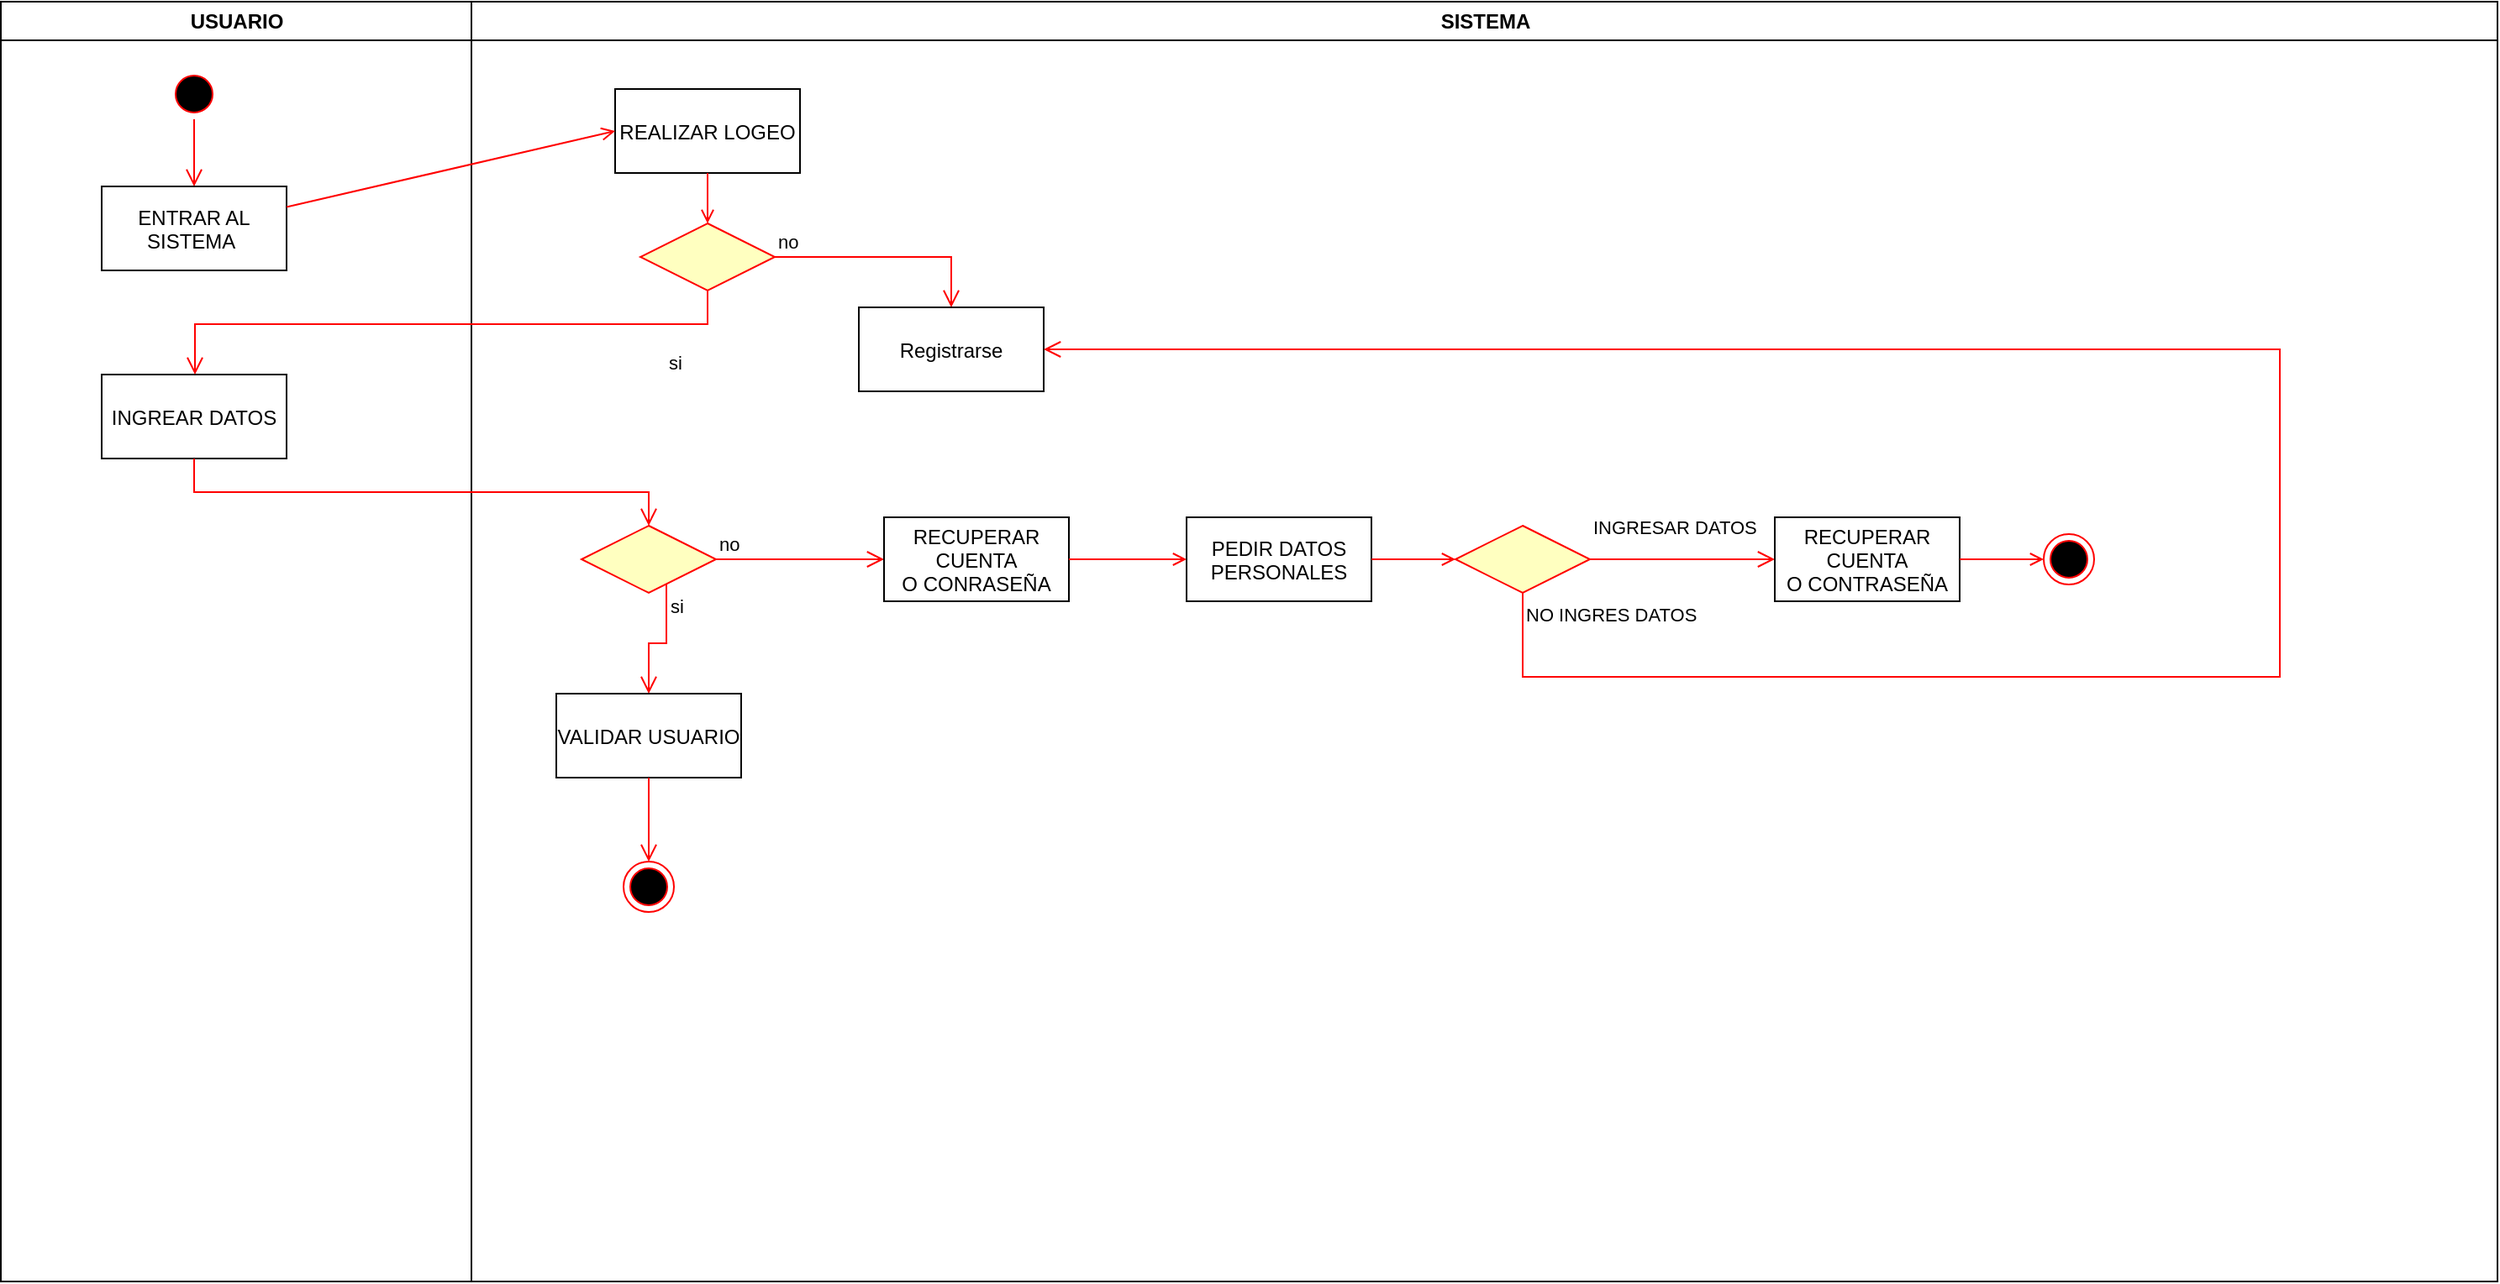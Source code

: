<mxfile version="21.3.7" type="device" pages="3">
  <diagram name="login" id="e7e014a7-5840-1c2e-5031-d8a46d1fe8dd">
    <mxGraphModel dx="794" dy="740" grid="1" gridSize="10" guides="1" tooltips="1" connect="1" arrows="1" fold="1" page="1" pageScale="1" pageWidth="1169" pageHeight="826" background="none" math="0" shadow="0">
      <root>
        <mxCell id="0" />
        <mxCell id="1" parent="0" />
        <mxCell id="kaN02fTXLJtw65mgVho6-1" value="USUARIO" style="swimlane;whiteSpace=wrap" vertex="1" parent="1">
          <mxGeometry x="164.5" y="128" width="280" height="762" as="geometry" />
        </mxCell>
        <mxCell id="kaN02fTXLJtw65mgVho6-2" value="" style="ellipse;shape=startState;fillColor=#000000;strokeColor=#ff0000;" vertex="1" parent="kaN02fTXLJtw65mgVho6-1">
          <mxGeometry x="100" y="40" width="30" height="30" as="geometry" />
        </mxCell>
        <mxCell id="kaN02fTXLJtw65mgVho6-3" value="" style="edgeStyle=elbowEdgeStyle;elbow=horizontal;verticalAlign=bottom;endArrow=open;endSize=8;strokeColor=#FF0000;endFill=1;rounded=0" edge="1" parent="kaN02fTXLJtw65mgVho6-1" source="kaN02fTXLJtw65mgVho6-2" target="kaN02fTXLJtw65mgVho6-4">
          <mxGeometry x="100" y="40" as="geometry">
            <mxPoint x="115" y="110" as="targetPoint" />
          </mxGeometry>
        </mxCell>
        <mxCell id="kaN02fTXLJtw65mgVho6-4" value="ENTRAR AL&#xa;SISTEMA " style="" vertex="1" parent="kaN02fTXLJtw65mgVho6-1">
          <mxGeometry x="60" y="110" width="110" height="50" as="geometry" />
        </mxCell>
        <mxCell id="kaN02fTXLJtw65mgVho6-5" value="INGREAR DATOS" style="" vertex="1" parent="kaN02fTXLJtw65mgVho6-1">
          <mxGeometry x="60" y="222" width="110" height="50" as="geometry" />
        </mxCell>
        <mxCell id="kaN02fTXLJtw65mgVho6-6" value="SISTEMA" style="swimlane;whiteSpace=wrap" vertex="1" parent="1">
          <mxGeometry x="444.5" y="128" width="1205.5" height="762" as="geometry" />
        </mxCell>
        <mxCell id="kaN02fTXLJtw65mgVho6-7" value="" style="rhombus;whiteSpace=wrap;html=1;fontColor=#000000;fillColor=#ffffc0;strokeColor=#ff0000;" vertex="1" parent="kaN02fTXLJtw65mgVho6-6">
          <mxGeometry x="100.5" y="132" width="80" height="40" as="geometry" />
        </mxCell>
        <mxCell id="kaN02fTXLJtw65mgVho6-8" value="no" style="edgeStyle=orthogonalEdgeStyle;html=1;align=left;verticalAlign=bottom;endArrow=open;endSize=8;strokeColor=#ff0000;rounded=0;entryX=0.5;entryY=0;entryDx=0;entryDy=0;" edge="1" parent="kaN02fTXLJtw65mgVho6-6" source="kaN02fTXLJtw65mgVho6-7" target="kaN02fTXLJtw65mgVho6-9">
          <mxGeometry x="-1" relative="1" as="geometry">
            <mxPoint x="220.5" y="192" as="targetPoint" />
          </mxGeometry>
        </mxCell>
        <mxCell id="kaN02fTXLJtw65mgVho6-9" value="Registrarse" style="" vertex="1" parent="kaN02fTXLJtw65mgVho6-6">
          <mxGeometry x="230.5" y="182" width="110" height="50" as="geometry" />
        </mxCell>
        <mxCell id="kaN02fTXLJtw65mgVho6-10" value="" style="rhombus;whiteSpace=wrap;html=1;fontColor=#000000;fillColor=#ffffc0;strokeColor=#ff0000;" vertex="1" parent="kaN02fTXLJtw65mgVho6-6">
          <mxGeometry x="65.5" y="312" width="80" height="40" as="geometry" />
        </mxCell>
        <mxCell id="kaN02fTXLJtw65mgVho6-11" value="no" style="edgeStyle=orthogonalEdgeStyle;html=1;align=left;verticalAlign=bottom;endArrow=open;endSize=8;strokeColor=#ff0000;rounded=0;" edge="1" parent="kaN02fTXLJtw65mgVho6-6" source="kaN02fTXLJtw65mgVho6-10">
          <mxGeometry x="-1" relative="1" as="geometry">
            <mxPoint x="245.5" y="332" as="targetPoint" />
          </mxGeometry>
        </mxCell>
        <mxCell id="kaN02fTXLJtw65mgVho6-12" value="si" style="edgeStyle=orthogonalEdgeStyle;html=1;align=left;verticalAlign=top;endArrow=open;endSize=8;strokeColor=#ff0000;rounded=0;" edge="1" parent="kaN02fTXLJtw65mgVho6-6" source="kaN02fTXLJtw65mgVho6-10">
          <mxGeometry x="-1" relative="1" as="geometry">
            <mxPoint x="105.5" y="412" as="targetPoint" />
            <Array as="points">
              <mxPoint x="116" y="382" />
              <mxPoint x="106" y="382" />
            </Array>
          </mxGeometry>
        </mxCell>
        <mxCell id="kaN02fTXLJtw65mgVho6-13" value="RECUPERAR &#xa;CUENTA &#xa;O CONRASEÑA" style="" vertex="1" parent="kaN02fTXLJtw65mgVho6-6">
          <mxGeometry x="245.5" y="307" width="110" height="50" as="geometry" />
        </mxCell>
        <mxCell id="kaN02fTXLJtw65mgVho6-14" value="VALIDAR USUARIO" style="" vertex="1" parent="kaN02fTXLJtw65mgVho6-6">
          <mxGeometry x="50.5" y="412" width="110" height="50" as="geometry" />
        </mxCell>
        <mxCell id="kaN02fTXLJtw65mgVho6-15" value="PEDIR DATOS &#xa;PERSONALES" style="" vertex="1" parent="kaN02fTXLJtw65mgVho6-6">
          <mxGeometry x="425.5" y="307" width="110" height="50" as="geometry" />
        </mxCell>
        <mxCell id="kaN02fTXLJtw65mgVho6-16" value="" style="endArrow=open;strokeColor=#FF0000;endFill=1;rounded=0;entryX=0;entryY=0.5;entryDx=0;entryDy=0;exitX=1;exitY=0.5;exitDx=0;exitDy=0;" edge="1" parent="kaN02fTXLJtw65mgVho6-6" source="kaN02fTXLJtw65mgVho6-13" target="kaN02fTXLJtw65mgVho6-15">
          <mxGeometry relative="1" as="geometry">
            <mxPoint x="-99.5" y="128" as="sourcePoint" />
            <mxPoint x="60.5" y="77" as="targetPoint" />
          </mxGeometry>
        </mxCell>
        <mxCell id="kaN02fTXLJtw65mgVho6-17" value="" style="rhombus;whiteSpace=wrap;html=1;fontColor=#000000;fillColor=#ffffc0;strokeColor=#ff0000;" vertex="1" parent="kaN02fTXLJtw65mgVho6-6">
          <mxGeometry x="585.5" y="312" width="80" height="40" as="geometry" />
        </mxCell>
        <mxCell id="kaN02fTXLJtw65mgVho6-18" value="INGRESAR DATOS&amp;nbsp;" style="edgeStyle=orthogonalEdgeStyle;html=1;align=left;verticalAlign=bottom;endArrow=open;endSize=8;strokeColor=#ff0000;rounded=0;entryX=0;entryY=0.5;entryDx=0;entryDy=0;" edge="1" parent="kaN02fTXLJtw65mgVho6-6" source="kaN02fTXLJtw65mgVho6-17" target="kaN02fTXLJtw65mgVho6-21">
          <mxGeometry x="-1" y="10" relative="1" as="geometry">
            <mxPoint x="765.5" y="332" as="targetPoint" />
            <mxPoint as="offset" />
          </mxGeometry>
        </mxCell>
        <mxCell id="kaN02fTXLJtw65mgVho6-19" value="NO INGRES DATOS" style="edgeStyle=orthogonalEdgeStyle;html=1;align=left;verticalAlign=top;endArrow=open;endSize=8;strokeColor=#ff0000;rounded=0;entryX=1;entryY=0.5;entryDx=0;entryDy=0;" edge="1" parent="kaN02fTXLJtw65mgVho6-6" source="kaN02fTXLJtw65mgVho6-17" target="kaN02fTXLJtw65mgVho6-9">
          <mxGeometry x="-1" relative="1" as="geometry">
            <mxPoint x="625.5" y="412" as="targetPoint" />
            <Array as="points">
              <mxPoint x="626" y="402" />
              <mxPoint x="1076" y="402" />
              <mxPoint x="1076" y="207" />
            </Array>
          </mxGeometry>
        </mxCell>
        <mxCell id="kaN02fTXLJtw65mgVho6-20" value="" style="endArrow=open;strokeColor=#FF0000;endFill=1;rounded=0;entryX=0;entryY=0.5;entryDx=0;entryDy=0;exitX=1;exitY=0.5;exitDx=0;exitDy=0;" edge="1" parent="kaN02fTXLJtw65mgVho6-6" source="kaN02fTXLJtw65mgVho6-15" target="kaN02fTXLJtw65mgVho6-17">
          <mxGeometry relative="1" as="geometry">
            <mxPoint x="366" y="342" as="sourcePoint" />
            <mxPoint x="436" y="342" as="targetPoint" />
          </mxGeometry>
        </mxCell>
        <mxCell id="kaN02fTXLJtw65mgVho6-21" value="RECUPERAR &#xa;CUENTA &#xa;O CONTRASEÑA" style="" vertex="1" parent="kaN02fTXLJtw65mgVho6-6">
          <mxGeometry x="775.5" y="307" width="110" height="50" as="geometry" />
        </mxCell>
        <mxCell id="kaN02fTXLJtw65mgVho6-22" value="" style="ellipse;html=1;shape=endState;fillColor=#000000;strokeColor=#ff0000;" vertex="1" parent="kaN02fTXLJtw65mgVho6-6">
          <mxGeometry x="935.5" y="317" width="30" height="30" as="geometry" />
        </mxCell>
        <mxCell id="kaN02fTXLJtw65mgVho6-23" value="" style="endArrow=open;strokeColor=#FF0000;endFill=1;rounded=0;entryX=0;entryY=0.5;entryDx=0;entryDy=0;exitX=1;exitY=0.5;exitDx=0;exitDy=0;" edge="1" parent="kaN02fTXLJtw65mgVho6-6" source="kaN02fTXLJtw65mgVho6-21" target="kaN02fTXLJtw65mgVho6-22">
          <mxGeometry relative="1" as="geometry">
            <mxPoint x="546" y="342" as="sourcePoint" />
            <mxPoint x="596" y="342" as="targetPoint" />
          </mxGeometry>
        </mxCell>
        <mxCell id="kaN02fTXLJtw65mgVho6-24" value="" style="ellipse;html=1;shape=endState;fillColor=#000000;strokeColor=#ff0000;" vertex="1" parent="kaN02fTXLJtw65mgVho6-6">
          <mxGeometry x="90.5" y="512" width="30" height="30" as="geometry" />
        </mxCell>
        <mxCell id="kaN02fTXLJtw65mgVho6-25" value="" style="edgeStyle=orthogonalEdgeStyle;html=1;align=left;verticalAlign=top;endArrow=open;endSize=8;strokeColor=#ff0000;rounded=0;entryX=0.5;entryY=0;entryDx=0;entryDy=0;exitX=0.5;exitY=1;exitDx=0;exitDy=0;" edge="1" parent="kaN02fTXLJtw65mgVho6-6" source="kaN02fTXLJtw65mgVho6-14">
          <mxGeometry x="1" y="300" relative="1" as="geometry">
            <mxPoint x="105.505" y="512" as="targetPoint" />
            <mxPoint x="550.5" y="590" as="sourcePoint" />
            <mxPoint x="-60" y="180" as="offset" />
          </mxGeometry>
        </mxCell>
        <mxCell id="kaN02fTXLJtw65mgVho6-26" value="REALIZAR LOGEO" style="" vertex="1" parent="kaN02fTXLJtw65mgVho6-6">
          <mxGeometry x="85.5" y="52" width="110" height="50" as="geometry" />
        </mxCell>
        <mxCell id="kaN02fTXLJtw65mgVho6-27" value="" style="endArrow=open;strokeColor=#FF0000;endFill=1;rounded=0;exitX=0.5;exitY=1;exitDx=0;exitDy=0;entryX=0.5;entryY=0;entryDx=0;entryDy=0;" edge="1" parent="kaN02fTXLJtw65mgVho6-6" source="kaN02fTXLJtw65mgVho6-26" target="kaN02fTXLJtw65mgVho6-7">
          <mxGeometry relative="1" as="geometry">
            <mxPoint x="-99.5" y="128" as="sourcePoint" />
            <mxPoint x="105.5" y="132" as="targetPoint" />
          </mxGeometry>
        </mxCell>
        <mxCell id="kaN02fTXLJtw65mgVho6-28" value="" style="endArrow=open;strokeColor=#FF0000;endFill=1;rounded=0;entryX=0;entryY=0.5;entryDx=0;entryDy=0;" edge="1" parent="1" source="kaN02fTXLJtw65mgVho6-4" target="kaN02fTXLJtw65mgVho6-26">
          <mxGeometry relative="1" as="geometry">
            <mxPoint x="490" y="250" as="targetPoint" />
          </mxGeometry>
        </mxCell>
        <mxCell id="kaN02fTXLJtw65mgVho6-29" value="" style="edgeStyle=orthogonalEdgeStyle;html=1;align=left;verticalAlign=top;endArrow=open;endSize=8;strokeColor=#ff0000;rounded=0;entryX=0.5;entryY=0;entryDx=0;entryDy=0;exitX=0.5;exitY=1;exitDx=0;exitDy=0;" edge="1" parent="1" source="kaN02fTXLJtw65mgVho6-5" target="kaN02fTXLJtw65mgVho6-10">
          <mxGeometry x="1" y="300" relative="1" as="geometry">
            <mxPoint x="560" y="370" as="targetPoint" />
            <mxPoint x="560.5" y="310" as="sourcePoint" />
            <mxPoint x="-60" y="180" as="offset" />
          </mxGeometry>
        </mxCell>
        <mxCell id="kaN02fTXLJtw65mgVho6-30" value="si" style="edgeStyle=orthogonalEdgeStyle;html=1;align=left;verticalAlign=top;endArrow=open;endSize=8;strokeColor=#ff0000;rounded=0;" edge="1" parent="1" source="kaN02fTXLJtw65mgVho6-7" target="kaN02fTXLJtw65mgVho6-5">
          <mxGeometry x="-0.747" y="10" relative="1" as="geometry">
            <mxPoint x="550" y="360" as="targetPoint" />
            <mxPoint as="offset" />
            <Array as="points">
              <mxPoint x="585" y="320" />
              <mxPoint x="280" y="320" />
            </Array>
          </mxGeometry>
        </mxCell>
      </root>
    </mxGraphModel>
  </diagram>
  <diagram id="mDJH00IigQJSN-4yQH66" name="tipo de usuario">
    <mxGraphModel dx="794" dy="740" grid="0" gridSize="10" guides="1" tooltips="1" connect="1" arrows="1" fold="1" page="0" pageScale="1" pageWidth="827" pageHeight="1169" math="0" shadow="0">
      <root>
        <mxCell id="0" />
        <mxCell id="1" parent="0" />
        <mxCell id="VGii6qW_MwMnqncqqJv3-1" value="Usuario" style="swimlane;whiteSpace=wrap" parent="1" vertex="1">
          <mxGeometry x="87" y="128" width="280" height="822" as="geometry" />
        </mxCell>
        <mxCell id="VGii6qW_MwMnqncqqJv3-2" value="" style="ellipse;shape=startState;fillColor=#000000;strokeColor=#ff0000;" parent="VGii6qW_MwMnqncqqJv3-1" vertex="1">
          <mxGeometry x="100" y="40" width="30" height="30" as="geometry" />
        </mxCell>
        <mxCell id="VGii6qW_MwMnqncqqJv3-3" value="" style="edgeStyle=elbowEdgeStyle;elbow=horizontal;verticalAlign=bottom;endArrow=open;endSize=8;strokeColor=#FF0000;endFill=1;rounded=0" parent="VGii6qW_MwMnqncqqJv3-1" source="VGii6qW_MwMnqncqqJv3-2" target="VGii6qW_MwMnqncqqJv3-4" edge="1">
          <mxGeometry x="100" y="40" as="geometry">
            <mxPoint x="115" y="110" as="targetPoint" />
          </mxGeometry>
        </mxCell>
        <mxCell id="VGii6qW_MwMnqncqqJv3-4" value="Ingresar al sistema" style="" parent="VGii6qW_MwMnqncqqJv3-1" vertex="1">
          <mxGeometry x="60" y="110" width="110" height="50" as="geometry" />
        </mxCell>
        <mxCell id="VGii6qW_MwMnqncqqJv3-5" value="" style="endArrow=open;strokeColor=#FF0000;endFill=1;rounded=0;exitX=0.5;exitY=1;exitDx=0;exitDy=0;" parent="VGii6qW_MwMnqncqqJv3-1" source="VGii6qW_MwMnqncqqJv3-4" edge="1">
          <mxGeometry relative="1" as="geometry">
            <mxPoint x="115" y="270" as="sourcePoint" />
            <mxPoint x="115" y="232" as="targetPoint" />
          </mxGeometry>
        </mxCell>
        <mxCell id="VGii6qW_MwMnqncqqJv3-6" value="" style="edgeStyle=elbowEdgeStyle;elbow=horizontal;strokeColor=#FF0000;endArrow=open;endFill=1;rounded=0;exitX=0;exitY=0.5;exitDx=0;exitDy=0;" parent="VGii6qW_MwMnqncqqJv3-1" source="VGii6qW_MwMnqncqqJv3-7" target="VGii6qW_MwMnqncqqJv3-4" edge="1">
          <mxGeometry width="100" height="100" relative="1" as="geometry">
            <mxPoint x="60" y="250" as="sourcePoint" />
            <mxPoint x="260" y="190" as="targetPoint" />
            <Array as="points">
              <mxPoint x="36" y="202" />
            </Array>
          </mxGeometry>
        </mxCell>
        <mxCell id="VGii6qW_MwMnqncqqJv3-7" value="" style="rhombus;fillColor=#e51400;strokeColor=#B20000;fontColor=#ffffff;" parent="VGii6qW_MwMnqncqqJv3-1" vertex="1">
          <mxGeometry x="75" y="235" width="80" height="40" as="geometry" />
        </mxCell>
        <mxCell id="VGii6qW_MwMnqncqqJv3-8" style="edgeStyle=orthogonalEdgeStyle;rounded=0;orthogonalLoop=1;jettySize=auto;html=1;fillColor=#e51400;strokeColor=#B20000;" parent="VGii6qW_MwMnqncqqJv3-1" source="VGii6qW_MwMnqncqqJv3-9" edge="1">
          <mxGeometry relative="1" as="geometry">
            <mxPoint x="115" y="482" as="targetPoint" />
          </mxGeometry>
        </mxCell>
        <mxCell id="VGii6qW_MwMnqncqqJv3-9" value="Login " style="" parent="VGii6qW_MwMnqncqqJv3-1" vertex="1">
          <mxGeometry x="60" y="335" width="110" height="50" as="geometry" />
        </mxCell>
        <mxCell id="VGii6qW_MwMnqncqqJv3-10" value="" style="endArrow=open;strokeColor=#FF0000;endFill=1;rounded=0" parent="VGii6qW_MwMnqncqqJv3-1" target="VGii6qW_MwMnqncqqJv3-9" edge="1">
          <mxGeometry relative="1" as="geometry">
            <mxPoint x="115" y="275" as="sourcePoint" />
          </mxGeometry>
        </mxCell>
        <mxCell id="VGii6qW_MwMnqncqqJv3-11" value="seguir" style="text;html=1;strokeColor=none;fillColor=none;align=center;verticalAlign=middle;whiteSpace=wrap;rounded=0;" parent="VGii6qW_MwMnqncqqJv3-1" vertex="1">
          <mxGeometry x="130" y="292" width="60" height="30" as="geometry" />
        </mxCell>
        <mxCell id="VGii6qW_MwMnqncqqJv3-12" value="registrarse" style="text;html=1;strokeColor=none;fillColor=none;align=center;verticalAlign=middle;whiteSpace=wrap;rounded=0;rotation=-90;" parent="VGii6qW_MwMnqncqqJv3-1" vertex="1">
          <mxGeometry x="-14.5" y="182" width="60" height="30" as="geometry" />
        </mxCell>
        <mxCell id="VGii6qW_MwMnqncqqJv3-13" style="edgeStyle=orthogonalEdgeStyle;rounded=0;orthogonalLoop=1;jettySize=auto;html=1;exitX=0.5;exitY=1;exitDx=0;exitDy=0;entryX=0.5;entryY=0;entryDx=0;entryDy=0;fillColor=#e51400;strokeColor=#B20000;" parent="VGii6qW_MwMnqncqqJv3-1" source="VGii6qW_MwMnqncqqJv3-14" target="VGii6qW_MwMnqncqqJv3-16" edge="1">
          <mxGeometry relative="1" as="geometry" />
        </mxCell>
        <mxCell id="VGii6qW_MwMnqncqqJv3-14" value="Mostrar funciones" style="" parent="VGii6qW_MwMnqncqqJv3-1" vertex="1">
          <mxGeometry x="60" y="482" width="110" height="50" as="geometry" />
        </mxCell>
        <mxCell id="VGii6qW_MwMnqncqqJv3-15" value="" style="edgeStyle=orthogonalEdgeStyle;rounded=0;orthogonalLoop=1;jettySize=auto;html=1;fillColor=#e51400;strokeColor=#B20000;" parent="VGii6qW_MwMnqncqqJv3-1" source="VGii6qW_MwMnqncqqJv3-16" target="VGii6qW_MwMnqncqqJv3-17" edge="1">
          <mxGeometry relative="1" as="geometry" />
        </mxCell>
        <mxCell id="VGii6qW_MwMnqncqqJv3-16" value="Llenar formulario" style="" parent="VGii6qW_MwMnqncqqJv3-1" vertex="1">
          <mxGeometry x="60" y="582" width="110" height="50" as="geometry" />
        </mxCell>
        <mxCell id="VGii6qW_MwMnqncqqJv3-17" value="Solicitud material" style="" parent="VGii6qW_MwMnqncqqJv3-1" vertex="1">
          <mxGeometry x="60" y="672" width="110" height="50" as="geometry" />
        </mxCell>
        <mxCell id="VGii6qW_MwMnqncqqJv3-18" value="Sistema" style="swimlane;whiteSpace=wrap" parent="1" vertex="1">
          <mxGeometry x="367" y="128" width="680" height="822" as="geometry" />
        </mxCell>
        <mxCell id="VGii6qW_MwMnqncqqJv3-19" value="Comprobar datos " style="" parent="VGii6qW_MwMnqncqqJv3-18" vertex="1">
          <mxGeometry x="75.5" y="32" width="110" height="50" as="geometry" />
        </mxCell>
        <mxCell id="VGii6qW_MwMnqncqqJv3-20" value="" style="endArrow=open;strokeColor=#FF0000;endFill=1;rounded=0" parent="VGii6qW_MwMnqncqqJv3-18" source="VGii6qW_MwMnqncqqJv3-19" target="VGii6qW_MwMnqncqqJv3-23" edge="1">
          <mxGeometry relative="1" as="geometry">
            <mxPoint x="100.5" y="172" as="targetPoint" />
          </mxGeometry>
        </mxCell>
        <mxCell id="VGii6qW_MwMnqncqqJv3-21" style="edgeStyle=orthogonalEdgeStyle;rounded=0;orthogonalLoop=1;jettySize=auto;html=1;fillColor=#e51400;strokeColor=#B20000;" parent="VGii6qW_MwMnqncqqJv3-18" source="VGii6qW_MwMnqncqqJv3-22" target="VGii6qW_MwMnqncqqJv3-25" edge="1">
          <mxGeometry relative="1" as="geometry" />
        </mxCell>
        <mxCell id="VGii6qW_MwMnqncqqJv3-22" value="Comprobar tipo de &#xa;usuario" style="" parent="VGii6qW_MwMnqncqqJv3-18" vertex="1">
          <mxGeometry x="75.5" y="222" width="110" height="50" as="geometry" />
        </mxCell>
        <mxCell id="VGii6qW_MwMnqncqqJv3-23" value="" style="rhombus;fillColor=#e51400;strokeColor=#B20000;fontColor=#ffffff;" parent="VGii6qW_MwMnqncqqJv3-18" vertex="1">
          <mxGeometry x="90.5" y="142" width="80" height="40" as="geometry" />
        </mxCell>
        <mxCell id="VGii6qW_MwMnqncqqJv3-24" style="edgeStyle=orthogonalEdgeStyle;rounded=0;orthogonalLoop=1;jettySize=auto;html=1;entryX=0.5;entryY=0;entryDx=0;entryDy=0;fillColor=#e51400;strokeColor=#B20000;" parent="VGii6qW_MwMnqncqqJv3-18" source="VGii6qW_MwMnqncqqJv3-25" target="VGii6qW_MwMnqncqqJv3-32" edge="1">
          <mxGeometry relative="1" as="geometry" />
        </mxCell>
        <mxCell id="VGii6qW_MwMnqncqqJv3-25" value="usuario 1&#xa;Tecnico" style="" parent="VGii6qW_MwMnqncqqJv3-18" vertex="1">
          <mxGeometry x="60.5" y="386" width="110" height="50" as="geometry" />
        </mxCell>
        <mxCell id="VGii6qW_MwMnqncqqJv3-26" value="" style="ellipse;shape=endState;fillColor=#000000;strokeColor=#ff0000" parent="VGii6qW_MwMnqncqqJv3-18" vertex="1">
          <mxGeometry x="495.5" y="782" width="30" height="30" as="geometry" />
        </mxCell>
        <mxCell id="VGii6qW_MwMnqncqqJv3-27" value="Mostrar pantalla&#xa;usuario final" style="" parent="VGii6qW_MwMnqncqqJv3-18" vertex="1">
          <mxGeometry x="455.5" y="632" width="110" height="50" as="geometry" />
        </mxCell>
        <mxCell id="VGii6qW_MwMnqncqqJv3-28" value="" style="endArrow=open;strokeColor=#FF0000;endFill=1;rounded=0" parent="VGii6qW_MwMnqncqqJv3-18" source="VGii6qW_MwMnqncqqJv3-27" target="VGii6qW_MwMnqncqqJv3-26" edge="1">
          <mxGeometry relative="1" as="geometry" />
        </mxCell>
        <mxCell id="VGii6qW_MwMnqncqqJv3-29" value="" style="endArrow=open;strokeColor=#FF0000;endFill=1;rounded=0;exitX=0.5;exitY=1;exitDx=0;exitDy=0;" parent="VGii6qW_MwMnqncqqJv3-18" source="VGii6qW_MwMnqncqqJv3-23" target="VGii6qW_MwMnqncqqJv3-22" edge="1">
          <mxGeometry relative="1" as="geometry">
            <mxPoint x="-34.5" y="232" as="sourcePoint" />
          </mxGeometry>
        </mxCell>
        <mxCell id="VGii6qW_MwMnqncqqJv3-30" style="edgeStyle=orthogonalEdgeStyle;rounded=0;orthogonalLoop=1;jettySize=auto;html=1;fillColor=#e51400;strokeColor=#B20000;entryX=0.5;entryY=0;entryDx=0;entryDy=0;" parent="VGii6qW_MwMnqncqqJv3-18" source="VGii6qW_MwMnqncqqJv3-32" target="VGii6qW_MwMnqncqqJv3-37" edge="1">
          <mxGeometry relative="1" as="geometry">
            <mxPoint x="70.5" y="532" as="targetPoint" />
          </mxGeometry>
        </mxCell>
        <mxCell id="VGii6qW_MwMnqncqqJv3-31" style="edgeStyle=orthogonalEdgeStyle;rounded=0;orthogonalLoop=1;jettySize=auto;html=1;" parent="VGii6qW_MwMnqncqqJv3-18" source="VGii6qW_MwMnqncqqJv3-32" edge="1">
          <mxGeometry relative="1" as="geometry">
            <mxPoint x="30" y="562" as="targetPoint" />
          </mxGeometry>
        </mxCell>
        <mxCell id="VGii6qW_MwMnqncqqJv3-32" value="" style="rhombus;fillColor=#e51400;strokeColor=#B20000;fontColor=#ffffff;" parent="VGii6qW_MwMnqncqqJv3-18" vertex="1">
          <mxGeometry x="75.5" y="472" width="80" height="40" as="geometry" />
        </mxCell>
        <mxCell id="VGii6qW_MwMnqncqqJv3-33" style="edgeStyle=orthogonalEdgeStyle;rounded=0;orthogonalLoop=1;jettySize=auto;html=1;entryX=0.673;entryY=0.96;entryDx=0;entryDy=0;entryPerimeter=0;fillColor=#e51400;strokeColor=#B20000;" parent="VGii6qW_MwMnqncqqJv3-18" source="VGii6qW_MwMnqncqqJv3-35" target="VGii6qW_MwMnqncqqJv3-22" edge="1">
          <mxGeometry relative="1" as="geometry" />
        </mxCell>
        <mxCell id="VGii6qW_MwMnqncqqJv3-34" style="edgeStyle=orthogonalEdgeStyle;rounded=0;orthogonalLoop=1;jettySize=auto;html=1;fillColor=#e51400;strokeColor=#B20000;entryX=0.5;entryY=0;entryDx=0;entryDy=0;" parent="VGii6qW_MwMnqncqqJv3-18" source="VGii6qW_MwMnqncqqJv3-35" target="VGii6qW_MwMnqncqqJv3-43" edge="1">
          <mxGeometry relative="1" as="geometry">
            <mxPoint x="240.5" y="432" as="targetPoint" />
          </mxGeometry>
        </mxCell>
        <mxCell id="VGii6qW_MwMnqncqqJv3-35" value="usuario 2&#xa;Administrador" style="" parent="VGii6qW_MwMnqncqqJv3-18" vertex="1">
          <mxGeometry x="230" y="342" width="110" height="50" as="geometry" />
        </mxCell>
        <mxCell id="VGii6qW_MwMnqncqqJv3-36" style="edgeStyle=orthogonalEdgeStyle;rounded=0;orthogonalLoop=1;jettySize=auto;html=1;entryX=0.5;entryY=0;entryDx=0;entryDy=0;fillColor=#e51400;strokeColor=#B20000;" parent="VGii6qW_MwMnqncqqJv3-18" source="VGii6qW_MwMnqncqqJv3-37" target="VGii6qW_MwMnqncqqJv3-39" edge="1">
          <mxGeometry relative="1" as="geometry" />
        </mxCell>
        <mxCell id="VGii6qW_MwMnqncqqJv3-37" value="Mostrar pantalla &#xa;usuario 1" style="" parent="VGii6qW_MwMnqncqqJv3-18" vertex="1">
          <mxGeometry x="60.5" y="592" width="110" height="50" as="geometry" />
        </mxCell>
        <mxCell id="VGii6qW_MwMnqncqqJv3-38" style="edgeStyle=orthogonalEdgeStyle;rounded=0;orthogonalLoop=1;jettySize=auto;html=1;entryX=0.5;entryY=0;entryDx=0;entryDy=0;fillColor=#e51400;strokeColor=#B20000;" parent="VGii6qW_MwMnqncqqJv3-18" source="VGii6qW_MwMnqncqqJv3-39" target="VGii6qW_MwMnqncqqJv3-40" edge="1">
          <mxGeometry relative="1" as="geometry">
            <mxPoint x="75.5" y="732" as="targetPoint" />
            <Array as="points">
              <mxPoint x="110" y="762" />
              <mxPoint x="116" y="762" />
            </Array>
          </mxGeometry>
        </mxCell>
        <mxCell id="VGii6qW_MwMnqncqqJv3-39" value="mostrar opciones &#xa;usuario 1" style="" parent="VGii6qW_MwMnqncqqJv3-18" vertex="1">
          <mxGeometry x="60.5" y="692" width="110" height="50" as="geometry" />
        </mxCell>
        <mxCell id="VGii6qW_MwMnqncqqJv3-40" value="" style="ellipse;shape=endState;fillColor=#000000;strokeColor=#ff0000" parent="VGii6qW_MwMnqncqqJv3-18" vertex="1">
          <mxGeometry x="100.5" y="792" width="30" height="30" as="geometry" />
        </mxCell>
        <mxCell id="VGii6qW_MwMnqncqqJv3-41" style="edgeStyle=orthogonalEdgeStyle;rounded=0;orthogonalLoop=1;jettySize=auto;html=1;exitX=0.5;exitY=1;exitDx=0;exitDy=0;fillColor=#e51400;strokeColor=#B20000;entryX=0.5;entryY=0;entryDx=0;entryDy=0;" parent="VGii6qW_MwMnqncqqJv3-18" source="VGii6qW_MwMnqncqqJv3-43" target="VGii6qW_MwMnqncqqJv3-45" edge="1">
          <mxGeometry relative="1" as="geometry">
            <mxPoint x="240.5" y="522" as="targetPoint" />
          </mxGeometry>
        </mxCell>
        <mxCell id="VGii6qW_MwMnqncqqJv3-42" style="edgeStyle=orthogonalEdgeStyle;rounded=0;orthogonalLoop=1;jettySize=auto;html=1;entryX=0.5;entryY=0;entryDx=0;entryDy=0;" parent="VGii6qW_MwMnqncqqJv3-18" source="VGii6qW_MwMnqncqqJv3-43" target="VGii6qW_MwMnqncqqJv3-58" edge="1">
          <mxGeometry relative="1" as="geometry" />
        </mxCell>
        <mxCell id="VGii6qW_MwMnqncqqJv3-43" value="" style="rhombus;fillColor=#e51400;strokeColor=#B20000;fontColor=#ffffff;" parent="VGii6qW_MwMnqncqqJv3-18" vertex="1">
          <mxGeometry x="245" y="462" width="80" height="40" as="geometry" />
        </mxCell>
        <mxCell id="VGii6qW_MwMnqncqqJv3-44" style="edgeStyle=orthogonalEdgeStyle;rounded=0;orthogonalLoop=1;jettySize=auto;html=1;fillColor=#e51400;strokeColor=#B20000;entryX=0.5;entryY=0;entryDx=0;entryDy=0;" parent="VGii6qW_MwMnqncqqJv3-18" source="VGii6qW_MwMnqncqqJv3-45" target="VGii6qW_MwMnqncqqJv3-47" edge="1">
          <mxGeometry relative="1" as="geometry">
            <mxPoint x="240.5" y="642" as="targetPoint" />
          </mxGeometry>
        </mxCell>
        <mxCell id="VGii6qW_MwMnqncqqJv3-45" value="Mostrar pantalla &#xa;usuario 2" style="" parent="VGii6qW_MwMnqncqqJv3-18" vertex="1">
          <mxGeometry x="230" y="572" width="110" height="50" as="geometry" />
        </mxCell>
        <mxCell id="VGii6qW_MwMnqncqqJv3-46" style="edgeStyle=orthogonalEdgeStyle;rounded=0;orthogonalLoop=1;jettySize=auto;html=1;fillColor=#e51400;strokeColor=#B20000;entryX=0.5;entryY=0;entryDx=0;entryDy=0;" parent="VGii6qW_MwMnqncqqJv3-18" source="VGii6qW_MwMnqncqqJv3-47" target="VGii6qW_MwMnqncqqJv3-48" edge="1">
          <mxGeometry relative="1" as="geometry">
            <mxPoint x="240.5" y="782" as="targetPoint" />
          </mxGeometry>
        </mxCell>
        <mxCell id="VGii6qW_MwMnqncqqJv3-47" value="Mostrar pantalla &#xa;usuario 2" style="" parent="VGii6qW_MwMnqncqqJv3-18" vertex="1">
          <mxGeometry x="230" y="682" width="110" height="50" as="geometry" />
        </mxCell>
        <mxCell id="VGii6qW_MwMnqncqqJv3-48" value="" style="ellipse;shape=endState;fillColor=#000000;strokeColor=#ff0000" parent="VGii6qW_MwMnqncqqJv3-18" vertex="1">
          <mxGeometry x="270" y="782" width="30" height="30" as="geometry" />
        </mxCell>
        <mxCell id="VGii6qW_MwMnqncqqJv3-49" style="edgeStyle=orthogonalEdgeStyle;rounded=0;orthogonalLoop=1;jettySize=auto;html=1;entryX=1;entryY=0.75;entryDx=0;entryDy=0;fillColor=#e51400;strokeColor=#B20000;" parent="VGii6qW_MwMnqncqqJv3-18" source="VGii6qW_MwMnqncqqJv3-51" target="VGii6qW_MwMnqncqqJv3-22" edge="1">
          <mxGeometry relative="1" as="geometry">
            <Array as="points">
              <mxPoint x="380" y="367" />
              <mxPoint x="380" y="259" />
            </Array>
          </mxGeometry>
        </mxCell>
        <mxCell id="VGii6qW_MwMnqncqqJv3-50" style="edgeStyle=orthogonalEdgeStyle;rounded=0;orthogonalLoop=1;jettySize=auto;html=1;entryX=0.5;entryY=0;entryDx=0;entryDy=0;fillColor=#e51400;strokeColor=#B20000;" parent="VGii6qW_MwMnqncqqJv3-18" source="VGii6qW_MwMnqncqqJv3-51" target="VGii6qW_MwMnqncqqJv3-54" edge="1">
          <mxGeometry relative="1" as="geometry" />
        </mxCell>
        <mxCell id="VGii6qW_MwMnqncqqJv3-51" value="usuario 3&#xa;usuario final" style="" parent="VGii6qW_MwMnqncqqJv3-18" vertex="1">
          <mxGeometry x="445.5" y="342" width="110" height="50" as="geometry" />
        </mxCell>
        <mxCell id="VGii6qW_MwMnqncqqJv3-52" style="edgeStyle=orthogonalEdgeStyle;rounded=0;orthogonalLoop=1;jettySize=auto;html=1;entryX=0.5;entryY=0;entryDx=0;entryDy=0;fillColor=#e51400;strokeColor=#B20000;" parent="VGii6qW_MwMnqncqqJv3-18" source="VGii6qW_MwMnqncqqJv3-54" target="VGii6qW_MwMnqncqqJv3-56" edge="1">
          <mxGeometry relative="1" as="geometry" />
        </mxCell>
        <mxCell id="VGii6qW_MwMnqncqqJv3-53" style="edgeStyle=orthogonalEdgeStyle;rounded=0;orthogonalLoop=1;jettySize=auto;html=1;" parent="VGii6qW_MwMnqncqqJv3-18" source="VGii6qW_MwMnqncqqJv3-54" edge="1">
          <mxGeometry relative="1" as="geometry">
            <mxPoint x="395.5" y="522" as="targetPoint" />
          </mxGeometry>
        </mxCell>
        <mxCell id="VGii6qW_MwMnqncqqJv3-54" value="" style="rhombus;fillColor=#e51400;strokeColor=#B20000;fontColor=#ffffff;" parent="VGii6qW_MwMnqncqqJv3-18" vertex="1">
          <mxGeometry x="460.5" y="437" width="80" height="40" as="geometry" />
        </mxCell>
        <mxCell id="VGii6qW_MwMnqncqqJv3-55" style="edgeStyle=orthogonalEdgeStyle;rounded=0;orthogonalLoop=1;jettySize=auto;html=1;entryX=0.418;entryY=0.04;entryDx=0;entryDy=0;entryPerimeter=0;fillColor=#e51400;strokeColor=#B20000;" parent="VGii6qW_MwMnqncqqJv3-18" source="VGii6qW_MwMnqncqqJv3-56" target="VGii6qW_MwMnqncqqJv3-27" edge="1">
          <mxGeometry relative="1" as="geometry" />
        </mxCell>
        <mxCell id="VGii6qW_MwMnqncqqJv3-56" value="Mostrar pantalla &#xa;usuario 3" style="" parent="VGii6qW_MwMnqncqqJv3-18" vertex="1">
          <mxGeometry x="445.5" y="522" width="110" height="50" as="geometry" />
        </mxCell>
        <mxCell id="VGii6qW_MwMnqncqqJv3-57" value="" style="ellipse;shape=endState;fillColor=#000000;strokeColor=#ff0000" parent="VGii6qW_MwMnqncqqJv3-18" vertex="1">
          <mxGeometry x="382.5" y="522" width="30" height="30" as="geometry" />
        </mxCell>
        <mxCell id="VGii6qW_MwMnqncqqJv3-58" value="" style="ellipse;shape=endState;fillColor=#000000;strokeColor=#ff0000" parent="VGii6qW_MwMnqncqqJv3-18" vertex="1">
          <mxGeometry x="185.5" y="552" width="30" height="30" as="geometry" />
        </mxCell>
        <mxCell id="VGii6qW_MwMnqncqqJv3-59" value="" style="ellipse;shape=endState;fillColor=#000000;strokeColor=#ff0000" parent="VGii6qW_MwMnqncqqJv3-18" vertex="1">
          <mxGeometry x="20" y="562" width="30" height="30" as="geometry" />
        </mxCell>
        <mxCell id="q6GhT974muSZ3LIjBvfg-1" value="seguir" style="text;html=1;strokeColor=none;fillColor=none;align=center;verticalAlign=middle;whiteSpace=wrap;rounded=0;" parent="VGii6qW_MwMnqncqqJv3-18" vertex="1">
          <mxGeometry x="140" y="188" width="60" height="30" as="geometry" />
        </mxCell>
        <mxCell id="q6GhT974muSZ3LIjBvfg-2" value="cancelar proceso" style="text;html=1;strokeColor=none;fillColor=none;align=center;verticalAlign=middle;whiteSpace=wrap;rounded=0;rotation=-91;" parent="VGii6qW_MwMnqncqqJv3-18" vertex="1">
          <mxGeometry x="-23" y="504" width="75" height="24" as="geometry" />
        </mxCell>
        <mxCell id="q6GhT974muSZ3LIjBvfg-3" value="mostrar" style="text;html=1;strokeColor=none;fillColor=none;align=center;verticalAlign=middle;whiteSpace=wrap;rounded=0;" parent="VGii6qW_MwMnqncqqJv3-18" vertex="1">
          <mxGeometry x="117" y="542" width="60" height="30" as="geometry" />
        </mxCell>
        <mxCell id="q6GhT974muSZ3LIjBvfg-4" value="cancelar proceso" style="text;html=1;strokeColor=none;fillColor=none;align=center;verticalAlign=middle;whiteSpace=wrap;rounded=0;" parent="VGii6qW_MwMnqncqqJv3-18" vertex="1">
          <mxGeometry x="170.5" y="456" width="95" height="25" as="geometry" />
        </mxCell>
        <mxCell id="q6GhT974muSZ3LIjBvfg-5" value="mostrar" style="text;html=1;strokeColor=none;fillColor=none;align=center;verticalAlign=middle;whiteSpace=wrap;rounded=0;" parent="VGii6qW_MwMnqncqqJv3-18" vertex="1">
          <mxGeometry x="286" y="526" width="60" height="30" as="geometry" />
        </mxCell>
        <mxCell id="q6GhT974muSZ3LIjBvfg-6" value="cancelar&amp;nbsp; proceso" style="text;html=1;strokeColor=none;fillColor=none;align=center;verticalAlign=middle;whiteSpace=wrap;rounded=0;" parent="VGii6qW_MwMnqncqqJv3-18" vertex="1">
          <mxGeometry x="369" y="427" width="89" height="18" as="geometry" />
        </mxCell>
        <mxCell id="q6GhT974muSZ3LIjBvfg-7" value="mostrar" style="text;html=1;strokeColor=none;fillColor=none;align=center;verticalAlign=middle;whiteSpace=wrap;rounded=0;" parent="VGii6qW_MwMnqncqqJv3-18" vertex="1">
          <mxGeometry x="501" y="485" width="60" height="30" as="geometry" />
        </mxCell>
        <mxCell id="VGii6qW_MwMnqncqqJv3-60" style="edgeStyle=orthogonalEdgeStyle;rounded=0;orthogonalLoop=1;jettySize=auto;html=1;fillColor=#e51400;strokeColor=#B20000;entryX=0;entryY=0.25;entryDx=0;entryDy=0;" parent="1" source="VGii6qW_MwMnqncqqJv3-14" target="VGii6qW_MwMnqncqqJv3-22" edge="1">
          <mxGeometry relative="1" as="geometry">
            <mxPoint x="440" y="370" as="targetPoint" />
          </mxGeometry>
        </mxCell>
      </root>
    </mxGraphModel>
  </diagram>
  <diagram id="uuX8Vlsn1rvwtm7M9GAq" name="general">
    <mxGraphModel dx="1194" dy="740" grid="0" gridSize="10" guides="1" tooltips="1" connect="1" arrows="1" fold="1" page="0" pageScale="1" pageWidth="827" pageHeight="1169" math="0" shadow="0">
      <root>
        <mxCell id="0" />
        <mxCell id="1" parent="0" />
        <mxCell id="vlw__amPYjGiJ8qjbkVl-1" value="Usuario" style="swimlane;whiteSpace=wrap" parent="1" vertex="1">
          <mxGeometry x="-20" y="128" width="470" height="1162" as="geometry" />
        </mxCell>
        <mxCell id="vlw__amPYjGiJ8qjbkVl-2" value="" style="ellipse;shape=startState;fillColor=#000000;strokeColor=#ff0000;" parent="vlw__amPYjGiJ8qjbkVl-1" vertex="1">
          <mxGeometry x="100" y="40" width="30" height="30" as="geometry" />
        </mxCell>
        <mxCell id="vlw__amPYjGiJ8qjbkVl-3" value="" style="edgeStyle=elbowEdgeStyle;elbow=horizontal;verticalAlign=bottom;endArrow=open;endSize=8;strokeColor=#FF0000;endFill=1;rounded=0" parent="vlw__amPYjGiJ8qjbkVl-1" source="vlw__amPYjGiJ8qjbkVl-2" target="vlw__amPYjGiJ8qjbkVl-4" edge="1">
          <mxGeometry x="100" y="40" as="geometry">
            <mxPoint x="115" y="110" as="targetPoint" />
          </mxGeometry>
        </mxCell>
        <mxCell id="vlw__amPYjGiJ8qjbkVl-4" value="Ingresar al sistema" style="" parent="vlw__amPYjGiJ8qjbkVl-1" vertex="1">
          <mxGeometry x="60" y="110" width="110" height="50" as="geometry" />
        </mxCell>
        <mxCell id="vlw__amPYjGiJ8qjbkVl-8" value="" style="endArrow=open;strokeColor=#FF0000;endFill=1;rounded=0;exitX=0.5;exitY=1;exitDx=0;exitDy=0;" parent="vlw__amPYjGiJ8qjbkVl-1" source="vlw__amPYjGiJ8qjbkVl-4" edge="1">
          <mxGeometry relative="1" as="geometry">
            <mxPoint x="115" y="270" as="sourcePoint" />
            <mxPoint x="115" y="232" as="targetPoint" />
          </mxGeometry>
        </mxCell>
        <mxCell id="vlw__amPYjGiJ8qjbkVl-9" value="" style="edgeStyle=elbowEdgeStyle;elbow=horizontal;strokeColor=#FF0000;endArrow=open;endFill=1;rounded=0;exitX=0;exitY=0.5;exitDx=0;exitDy=0;" parent="vlw__amPYjGiJ8qjbkVl-1" source="vlw__amPYjGiJ8qjbkVl-36" target="vlw__amPYjGiJ8qjbkVl-4" edge="1">
          <mxGeometry width="100" height="100" relative="1" as="geometry">
            <mxPoint x="60" y="250" as="sourcePoint" />
            <mxPoint x="260" y="190" as="targetPoint" />
            <Array as="points">
              <mxPoint x="36" y="202" />
            </Array>
          </mxGeometry>
        </mxCell>
        <mxCell id="vlw__amPYjGiJ8qjbkVl-36" value="" style="rhombus;fillColor=#e51400;strokeColor=#B20000;fontColor=#ffffff;" parent="vlw__amPYjGiJ8qjbkVl-1" vertex="1">
          <mxGeometry x="75" y="235" width="80" height="40" as="geometry" />
        </mxCell>
        <mxCell id="vlw__amPYjGiJ8qjbkVl-86" style="edgeStyle=orthogonalEdgeStyle;rounded=0;orthogonalLoop=1;jettySize=auto;html=1;fillColor=#e51400;strokeColor=#B20000;" parent="vlw__amPYjGiJ8qjbkVl-1" source="vlw__amPYjGiJ8qjbkVl-37" edge="1">
          <mxGeometry relative="1" as="geometry">
            <mxPoint x="115" y="482" as="targetPoint" />
          </mxGeometry>
        </mxCell>
        <mxCell id="vlw__amPYjGiJ8qjbkVl-37" value="Login " style="" parent="vlw__amPYjGiJ8qjbkVl-1" vertex="1">
          <mxGeometry x="60" y="335" width="110" height="50" as="geometry" />
        </mxCell>
        <mxCell id="vlw__amPYjGiJ8qjbkVl-38" value="" style="endArrow=open;strokeColor=#FF0000;endFill=1;rounded=0" parent="vlw__amPYjGiJ8qjbkVl-1" target="vlw__amPYjGiJ8qjbkVl-37" edge="1">
          <mxGeometry relative="1" as="geometry">
            <mxPoint x="115" y="275" as="sourcePoint" />
          </mxGeometry>
        </mxCell>
        <mxCell id="vlw__amPYjGiJ8qjbkVl-42" value="seguir" style="text;html=1;strokeColor=none;fillColor=none;align=center;verticalAlign=middle;whiteSpace=wrap;rounded=0;" parent="vlw__amPYjGiJ8qjbkVl-1" vertex="1">
          <mxGeometry x="130" y="292" width="60" height="30" as="geometry" />
        </mxCell>
        <mxCell id="vlw__amPYjGiJ8qjbkVl-43" value="registrarse" style="text;html=1;strokeColor=none;fillColor=none;align=center;verticalAlign=middle;whiteSpace=wrap;rounded=0;rotation=-90;" parent="vlw__amPYjGiJ8qjbkVl-1" vertex="1">
          <mxGeometry x="-14.5" y="182" width="60" height="30" as="geometry" />
        </mxCell>
        <mxCell id="OvdwLjQK6IBVvtofaEOv-2" value="" style="edgeStyle=orthogonalEdgeStyle;rounded=0;orthogonalLoop=1;jettySize=auto;html=1;fillColor=#e51400;strokeColor=#B20000;" parent="vlw__amPYjGiJ8qjbkVl-1" source="vlw__amPYjGiJ8qjbkVl-87" target="OvdwLjQK6IBVvtofaEOv-1" edge="1">
          <mxGeometry relative="1" as="geometry" />
        </mxCell>
        <mxCell id="vlw__amPYjGiJ8qjbkVl-87" value="Seleccionar &#xa;tipo de usuario" style="" parent="vlw__amPYjGiJ8qjbkVl-1" vertex="1">
          <mxGeometry x="60" y="482" width="110" height="50" as="geometry" />
        </mxCell>
        <mxCell id="OvdwLjQK6IBVvtofaEOv-6" value="" style="edgeStyle=orthogonalEdgeStyle;rounded=0;orthogonalLoop=1;jettySize=auto;html=1;fillColor=#e51400;strokeColor=#B20000;" parent="vlw__amPYjGiJ8qjbkVl-1" source="OvdwLjQK6IBVvtofaEOv-1" target="OvdwLjQK6IBVvtofaEOv-3" edge="1">
          <mxGeometry relative="1" as="geometry" />
        </mxCell>
        <mxCell id="OvdwLjQK6IBVvtofaEOv-1" value="Ir a opciones de&#xa;su tipo de usuario" style="" parent="vlw__amPYjGiJ8qjbkVl-1" vertex="1">
          <mxGeometry x="60" y="582" width="110" height="50" as="geometry" />
        </mxCell>
        <mxCell id="OvdwLjQK6IBVvtofaEOv-7" value="" style="edgeStyle=orthogonalEdgeStyle;rounded=0;orthogonalLoop=1;jettySize=auto;html=1;fillColor=#e51400;strokeColor=#B20000;" parent="vlw__amPYjGiJ8qjbkVl-1" source="OvdwLjQK6IBVvtofaEOv-3" target="OvdwLjQK6IBVvtofaEOv-4" edge="1">
          <mxGeometry relative="1" as="geometry" />
        </mxCell>
        <mxCell id="OvdwLjQK6IBVvtofaEOv-3" value="Ir al formulario" style="" parent="vlw__amPYjGiJ8qjbkVl-1" vertex="1">
          <mxGeometry x="60" y="692" width="110" height="50" as="geometry" />
        </mxCell>
        <mxCell id="OvdwLjQK6IBVvtofaEOv-8" value="" style="edgeStyle=orthogonalEdgeStyle;rounded=0;orthogonalLoop=1;jettySize=auto;html=1;fillColor=#e51400;strokeColor=#B20000;" parent="vlw__amPYjGiJ8qjbkVl-1" source="OvdwLjQK6IBVvtofaEOv-4" target="OvdwLjQK6IBVvtofaEOv-5" edge="1">
          <mxGeometry relative="1" as="geometry">
            <Array as="points">
              <mxPoint x="115" y="902" />
              <mxPoint x="115" y="902" />
            </Array>
          </mxGeometry>
        </mxCell>
        <mxCell id="OvdwLjQK6IBVvtofaEOv-15" style="edgeStyle=orthogonalEdgeStyle;rounded=0;orthogonalLoop=1;jettySize=auto;html=1;entryX=0.5;entryY=1;entryDx=0;entryDy=0;fillColor=#e51400;strokeColor=#B20000;" parent="vlw__amPYjGiJ8qjbkVl-1" source="OvdwLjQK6IBVvtofaEOv-4" target="OvdwLjQK6IBVvtofaEOv-13" edge="1">
          <mxGeometry relative="1" as="geometry" />
        </mxCell>
        <mxCell id="OvdwLjQK6IBVvtofaEOv-4" value="Llenar formulario" style="" parent="vlw__amPYjGiJ8qjbkVl-1" vertex="1">
          <mxGeometry x="30" y="852" width="110" height="50" as="geometry" />
        </mxCell>
        <mxCell id="OvdwLjQK6IBVvtofaEOv-11" value="" style="edgeStyle=orthogonalEdgeStyle;rounded=0;orthogonalLoop=1;jettySize=auto;html=1;fillColor=#e51400;strokeColor=#B20000;" parent="vlw__amPYjGiJ8qjbkVl-1" source="OvdwLjQK6IBVvtofaEOv-5" target="OvdwLjQK6IBVvtofaEOv-9" edge="1">
          <mxGeometry relative="1" as="geometry" />
        </mxCell>
        <mxCell id="OvdwLjQK6IBVvtofaEOv-5" value="Solicitud del material" style="" parent="vlw__amPYjGiJ8qjbkVl-1" vertex="1">
          <mxGeometry x="25" y="991" width="130" height="50" as="geometry" />
        </mxCell>
        <mxCell id="OvdwLjQK6IBVvtofaEOv-9" value="" style="ellipse;html=1;shape=endState;fillColor=#000000;strokeColor=#ff0000;" parent="vlw__amPYjGiJ8qjbkVl-1" vertex="1">
          <mxGeometry x="75" y="1092" width="30" height="30" as="geometry" />
        </mxCell>
        <mxCell id="OvdwLjQK6IBVvtofaEOv-25" style="edgeStyle=orthogonalEdgeStyle;rounded=0;orthogonalLoop=1;jettySize=auto;html=1;entryX=1;entryY=0.5;entryDx=0;entryDy=0;" parent="vlw__amPYjGiJ8qjbkVl-1" source="OvdwLjQK6IBVvtofaEOv-13" target="OvdwLjQK6IBVvtofaEOv-3" edge="1">
          <mxGeometry relative="1" as="geometry" />
        </mxCell>
        <mxCell id="OvdwLjQK6IBVvtofaEOv-13" value="" style="rhombus;fillColor=#e51400;strokeColor=#B20000;fontColor=#ffffff;" parent="vlw__amPYjGiJ8qjbkVl-1" vertex="1">
          <mxGeometry x="210" y="832" width="80" height="40" as="geometry" />
        </mxCell>
        <mxCell id="vlw__amPYjGiJ8qjbkVl-51" value="Enviar formulario&#xa;para obtener&#xa;la solicitud" style="" parent="vlw__amPYjGiJ8qjbkVl-1" vertex="1">
          <mxGeometry x="330" y="802" width="110" height="50" as="geometry" />
        </mxCell>
        <mxCell id="OvdwLjQK6IBVvtofaEOv-16" value="" style="edgeStyle=orthogonalEdgeStyle;rounded=0;orthogonalLoop=1;jettySize=auto;html=1;fillColor=#e51400;strokeColor=#B20000;" parent="vlw__amPYjGiJ8qjbkVl-1" source="OvdwLjQK6IBVvtofaEOv-13" target="vlw__amPYjGiJ8qjbkVl-51" edge="1">
          <mxGeometry relative="1" as="geometry" />
        </mxCell>
        <mxCell id="OvdwLjQK6IBVvtofaEOv-17" value="" style="rhombus;fillColor=#e51400;strokeColor=#B20000;fontColor=#ffffff;" parent="vlw__amPYjGiJ8qjbkVl-1" vertex="1">
          <mxGeometry x="240" y="917" width="80" height="40" as="geometry" />
        </mxCell>
        <mxCell id="OvdwLjQK6IBVvtofaEOv-18" style="edgeStyle=orthogonalEdgeStyle;rounded=0;orthogonalLoop=1;jettySize=auto;html=1;entryX=0;entryY=0.5;entryDx=0;entryDy=0;fillColor=#e51400;strokeColor=#B20000;" parent="vlw__amPYjGiJ8qjbkVl-1" source="OvdwLjQK6IBVvtofaEOv-5" target="OvdwLjQK6IBVvtofaEOv-17" edge="1">
          <mxGeometry relative="1" as="geometry" />
        </mxCell>
        <mxCell id="OvdwLjQK6IBVvtofaEOv-19" value="Confirmar material" style="" parent="vlw__amPYjGiJ8qjbkVl-1" vertex="1">
          <mxGeometry x="360" y="912" width="110" height="50" as="geometry" />
        </mxCell>
        <mxCell id="OvdwLjQK6IBVvtofaEOv-23" value="" style="edgeStyle=orthogonalEdgeStyle;rounded=0;orthogonalLoop=1;jettySize=auto;html=1;fillColor=#e51400;strokeColor=#B20000;" parent="vlw__amPYjGiJ8qjbkVl-1" source="OvdwLjQK6IBVvtofaEOv-17" target="OvdwLjQK6IBVvtofaEOv-19" edge="1">
          <mxGeometry relative="1" as="geometry">
            <mxPoint x="1060" y="1070" as="targetPoint" />
            <mxPoint x="770" y="1065" as="sourcePoint" />
          </mxGeometry>
        </mxCell>
        <mxCell id="vlw__amPYjGiJ8qjbkVl-10" value="Sistema" style="swimlane;whiteSpace=wrap" parent="1" vertex="1">
          <mxGeometry x="450" y="128" width="1130" height="1162" as="geometry" />
        </mxCell>
        <mxCell id="vlw__amPYjGiJ8qjbkVl-13" value="Comprobar datos " style="" parent="vlw__amPYjGiJ8qjbkVl-10" vertex="1">
          <mxGeometry x="75.5" y="32" width="110" height="50" as="geometry" />
        </mxCell>
        <mxCell id="vlw__amPYjGiJ8qjbkVl-15" value="" style="endArrow=open;strokeColor=#FF0000;endFill=1;rounded=0" parent="vlw__amPYjGiJ8qjbkVl-10" source="vlw__amPYjGiJ8qjbkVl-13" target="vlw__amPYjGiJ8qjbkVl-18" edge="1">
          <mxGeometry relative="1" as="geometry">
            <mxPoint x="100.5" y="172" as="targetPoint" />
          </mxGeometry>
        </mxCell>
        <mxCell id="vlw__amPYjGiJ8qjbkVl-16" value="Comprobar tipo de &#xa;usuario" style="" parent="vlw__amPYjGiJ8qjbkVl-10" vertex="1">
          <mxGeometry x="75.5" y="222" width="110" height="50" as="geometry" />
        </mxCell>
        <mxCell id="vlw__amPYjGiJ8qjbkVl-18" value="" style="rhombus;fillColor=#e51400;strokeColor=#B20000;fontColor=#ffffff;" parent="vlw__amPYjGiJ8qjbkVl-10" vertex="1">
          <mxGeometry x="90.5" y="142" width="80" height="40" as="geometry" />
        </mxCell>
        <mxCell id="vlw__amPYjGiJ8qjbkVl-35" value="" style="endArrow=open;strokeColor=#FF0000;endFill=1;rounded=0;exitX=0.5;exitY=1;exitDx=0;exitDy=0;" parent="vlw__amPYjGiJ8qjbkVl-10" source="vlw__amPYjGiJ8qjbkVl-18" target="vlw__amPYjGiJ8qjbkVl-16" edge="1">
          <mxGeometry relative="1" as="geometry">
            <mxPoint x="-34.5" y="232" as="sourcePoint" />
          </mxGeometry>
        </mxCell>
        <mxCell id="vlw__amPYjGiJ8qjbkVl-54" value="" style="ellipse;shape=endState;fillColor=#000000;strokeColor=#ff0000" parent="vlw__amPYjGiJ8qjbkVl-10" vertex="1">
          <mxGeometry x="1000" y="792" width="30" height="30" as="geometry" />
        </mxCell>
        <mxCell id="OvdwLjQK6IBVvtofaEOv-27" style="edgeStyle=orthogonalEdgeStyle;rounded=0;orthogonalLoop=1;jettySize=auto;html=1;fillColor=#e51400;strokeColor=#B20000;" parent="vlw__amPYjGiJ8qjbkVl-10" source="OvdwLjQK6IBVvtofaEOv-21" edge="1">
          <mxGeometry relative="1" as="geometry">
            <mxPoint x="165" y="682" as="targetPoint" />
          </mxGeometry>
        </mxCell>
        <mxCell id="OvdwLjQK6IBVvtofaEOv-21" value="Indicar fecha y &#xa;hora del prestamo " style="" parent="vlw__amPYjGiJ8qjbkVl-10" vertex="1">
          <mxGeometry x="110" y="802" width="110" height="50" as="geometry" />
        </mxCell>
        <mxCell id="OvdwLjQK6IBVvtofaEOv-30" style="edgeStyle=orthogonalEdgeStyle;rounded=0;orthogonalLoop=1;jettySize=auto;html=1;entryX=0;entryY=0.5;entryDx=0;entryDy=0;fillColor=#e51400;strokeColor=#B20000;" parent="vlw__amPYjGiJ8qjbkVl-10" source="OvdwLjQK6IBVvtofaEOv-28" target="OvdwLjQK6IBVvtofaEOv-29" edge="1">
          <mxGeometry relative="1" as="geometry" />
        </mxCell>
        <mxCell id="OvdwLjQK6IBVvtofaEOv-28" value="Enviar mensaje &#xa;de confirmacion" style="" parent="vlw__amPYjGiJ8qjbkVl-10" vertex="1">
          <mxGeometry x="110" y="632" width="110" height="50" as="geometry" />
        </mxCell>
        <mxCell id="OvdwLjQK6IBVvtofaEOv-29" value="" style="ellipse;html=1;shape=endState;fillColor=#000000;strokeColor=#ff0000;" parent="vlw__amPYjGiJ8qjbkVl-10" vertex="1">
          <mxGeometry x="347" y="632" width="30" height="30" as="geometry" />
        </mxCell>
        <mxCell id="OvdwLjQK6IBVvtofaEOv-41" style="edgeStyle=orthogonalEdgeStyle;rounded=0;orthogonalLoop=1;jettySize=auto;html=1;entryX=0;entryY=0.25;entryDx=0;entryDy=0;" parent="vlw__amPYjGiJ8qjbkVl-10" source="OvdwLjQK6IBVvtofaEOv-32" target="OvdwLjQK6IBVvtofaEOv-36" edge="1">
          <mxGeometry relative="1" as="geometry" />
        </mxCell>
        <mxCell id="OvdwLjQK6IBVvtofaEOv-42" style="edgeStyle=orthogonalEdgeStyle;rounded=0;orthogonalLoop=1;jettySize=auto;html=1;exitX=1;exitY=1;exitDx=0;exitDy=0;entryX=0;entryY=0.5;entryDx=0;entryDy=0;" parent="vlw__amPYjGiJ8qjbkVl-10" source="OvdwLjQK6IBVvtofaEOv-32" target="OvdwLjQK6IBVvtofaEOv-37" edge="1">
          <mxGeometry relative="1" as="geometry" />
        </mxCell>
        <mxCell id="OvdwLjQK6IBVvtofaEOv-32" value="" style="rhombus;fillColor=#e51400;strokeColor=#B20000;fontColor=#ffffff;" parent="vlw__amPYjGiJ8qjbkVl-10" vertex="1">
          <mxGeometry x="280" y="927" width="80" height="40" as="geometry" />
        </mxCell>
        <mxCell id="OvdwLjQK6IBVvtofaEOv-54" style="edgeStyle=orthogonalEdgeStyle;rounded=0;orthogonalLoop=1;jettySize=auto;html=1;" parent="vlw__amPYjGiJ8qjbkVl-10" source="OvdwLjQK6IBVvtofaEOv-36" edge="1">
          <mxGeometry relative="1" as="geometry">
            <mxPoint x="600.0" y="792" as="targetPoint" />
          </mxGeometry>
        </mxCell>
        <mxCell id="OvdwLjQK6IBVvtofaEOv-36" value="Reporte de entrega" style="" parent="vlw__amPYjGiJ8qjbkVl-10" vertex="1">
          <mxGeometry x="400" y="852" width="110" height="50" as="geometry" />
        </mxCell>
        <mxCell id="OvdwLjQK6IBVvtofaEOv-44" style="edgeStyle=orthogonalEdgeStyle;rounded=0;orthogonalLoop=1;jettySize=auto;html=1;entryX=0.5;entryY=1;entryDx=0;entryDy=0;" parent="vlw__amPYjGiJ8qjbkVl-10" source="OvdwLjQK6IBVvtofaEOv-37" target="OvdwLjQK6IBVvtofaEOv-45" edge="1">
          <mxGeometry relative="1" as="geometry">
            <mxPoint x="610.0" y="912" as="targetPoint" />
          </mxGeometry>
        </mxCell>
        <mxCell id="OvdwLjQK6IBVvtofaEOv-37" value="Verificar entrada &#xa;del material" style="" parent="vlw__amPYjGiJ8qjbkVl-10" vertex="1">
          <mxGeometry x="400" y="1002" width="110" height="50" as="geometry" />
        </mxCell>
        <mxCell id="OvdwLjQK6IBVvtofaEOv-39" value="Seleccionar opcion&#xa; a realizar" style="" parent="vlw__amPYjGiJ8qjbkVl-10" vertex="1">
          <mxGeometry x="60" y="922" width="110" height="50" as="geometry" />
        </mxCell>
        <mxCell id="OvdwLjQK6IBVvtofaEOv-33" value="" style="edgeStyle=orthogonalEdgeStyle;rounded=0;orthogonalLoop=1;jettySize=auto;html=1;fillColor=#e51400;strokeColor=#B20000;entryX=0;entryY=0.5;entryDx=0;entryDy=0;exitX=1;exitY=0.5;exitDx=0;exitDy=0;" parent="vlw__amPYjGiJ8qjbkVl-10" source="OvdwLjQK6IBVvtofaEOv-39" target="OvdwLjQK6IBVvtofaEOv-32" edge="1">
          <mxGeometry relative="1" as="geometry">
            <mxPoint x="110" y="937" as="targetPoint" />
            <mxPoint x="160" y="972" as="sourcePoint" />
          </mxGeometry>
        </mxCell>
        <mxCell id="OvdwLjQK6IBVvtofaEOv-49" style="edgeStyle=orthogonalEdgeStyle;rounded=0;orthogonalLoop=1;jettySize=auto;html=1;entryX=0;entryY=0.5;entryDx=0;entryDy=0;" parent="vlw__amPYjGiJ8qjbkVl-10" source="OvdwLjQK6IBVvtofaEOv-45" target="OvdwLjQK6IBVvtofaEOv-48" edge="1">
          <mxGeometry relative="1" as="geometry" />
        </mxCell>
        <mxCell id="OvdwLjQK6IBVvtofaEOv-50" style="edgeStyle=orthogonalEdgeStyle;rounded=0;orthogonalLoop=1;jettySize=auto;html=1;exitX=1;exitY=0;exitDx=0;exitDy=0;entryX=0;entryY=0.5;entryDx=0;entryDy=0;" parent="vlw__amPYjGiJ8qjbkVl-10" source="OvdwLjQK6IBVvtofaEOv-45" target="OvdwLjQK6IBVvtofaEOv-47" edge="1">
          <mxGeometry relative="1" as="geometry" />
        </mxCell>
        <mxCell id="OvdwLjQK6IBVvtofaEOv-45" value="" style="rhombus;fillColor=#e51400;strokeColor=#B20000;fontColor=#ffffff;" parent="vlw__amPYjGiJ8qjbkVl-10" vertex="1">
          <mxGeometry x="620" y="902" width="80" height="40" as="geometry" />
        </mxCell>
        <mxCell id="OvdwLjQK6IBVvtofaEOv-51" style="edgeStyle=orthogonalEdgeStyle;rounded=0;orthogonalLoop=1;jettySize=auto;html=1;" parent="vlw__amPYjGiJ8qjbkVl-10" source="OvdwLjQK6IBVvtofaEOv-47" target="vlw__amPYjGiJ8qjbkVl-54" edge="1">
          <mxGeometry relative="1" as="geometry" />
        </mxCell>
        <mxCell id="OvdwLjQK6IBVvtofaEOv-47" value="Reporte de entrega" style="" parent="vlw__amPYjGiJ8qjbkVl-10" vertex="1">
          <mxGeometry x="770" y="782" width="110" height="50" as="geometry" />
        </mxCell>
        <mxCell id="OvdwLjQK6IBVvtofaEOv-53" style="edgeStyle=orthogonalEdgeStyle;rounded=0;orthogonalLoop=1;jettySize=auto;html=1;entryX=0;entryY=0.5;entryDx=0;entryDy=0;" parent="vlw__amPYjGiJ8qjbkVl-10" source="OvdwLjQK6IBVvtofaEOv-48" target="OvdwLjQK6IBVvtofaEOv-52" edge="1">
          <mxGeometry relative="1" as="geometry" />
        </mxCell>
        <mxCell id="OvdwLjQK6IBVvtofaEOv-48" value="Reporte de material" style="" parent="vlw__amPYjGiJ8qjbkVl-10" vertex="1">
          <mxGeometry x="760" y="952" width="110" height="50" as="geometry" />
        </mxCell>
        <mxCell id="OvdwLjQK6IBVvtofaEOv-52" value="" style="ellipse;shape=endState;fillColor=#000000;strokeColor=#ff0000" parent="vlw__amPYjGiJ8qjbkVl-10" vertex="1">
          <mxGeometry x="1020" y="962" width="30" height="30" as="geometry" />
        </mxCell>
        <mxCell id="OvdwLjQK6IBVvtofaEOv-56" value="" style="ellipse;shape=endState;fillColor=#000000;strokeColor=#ff0000" parent="vlw__amPYjGiJ8qjbkVl-10" vertex="1">
          <mxGeometry x="580" y="762" width="30" height="30" as="geometry" />
        </mxCell>
        <mxCell id="vlw__amPYjGiJ8qjbkVl-88" style="edgeStyle=orthogonalEdgeStyle;rounded=0;orthogonalLoop=1;jettySize=auto;html=1;fillColor=#e51400;strokeColor=#B20000;entryX=0;entryY=0.25;entryDx=0;entryDy=0;" parent="1" source="vlw__amPYjGiJ8qjbkVl-87" target="vlw__amPYjGiJ8qjbkVl-16" edge="1">
          <mxGeometry relative="1" as="geometry">
            <mxPoint x="440" y="370" as="targetPoint" />
          </mxGeometry>
        </mxCell>
        <mxCell id="OvdwLjQK6IBVvtofaEOv-26" style="edgeStyle=orthogonalEdgeStyle;rounded=0;orthogonalLoop=1;jettySize=auto;html=1;entryX=0;entryY=0.5;entryDx=0;entryDy=0;fillColor=#e51400;strokeColor=#B20000;" parent="1" source="vlw__amPYjGiJ8qjbkVl-51" target="OvdwLjQK6IBVvtofaEOv-21" edge="1">
          <mxGeometry relative="1" as="geometry" />
        </mxCell>
        <mxCell id="OvdwLjQK6IBVvtofaEOv-40" style="edgeStyle=orthogonalEdgeStyle;rounded=0;orthogonalLoop=1;jettySize=auto;html=1;entryX=0;entryY=0.5;entryDx=0;entryDy=0;fillColor=#e51400;strokeColor=#B20000;" parent="1" source="OvdwLjQK6IBVvtofaEOv-19" target="OvdwLjQK6IBVvtofaEOv-39" edge="1">
          <mxGeometry relative="1" as="geometry" />
        </mxCell>
      </root>
    </mxGraphModel>
  </diagram>
</mxfile>
